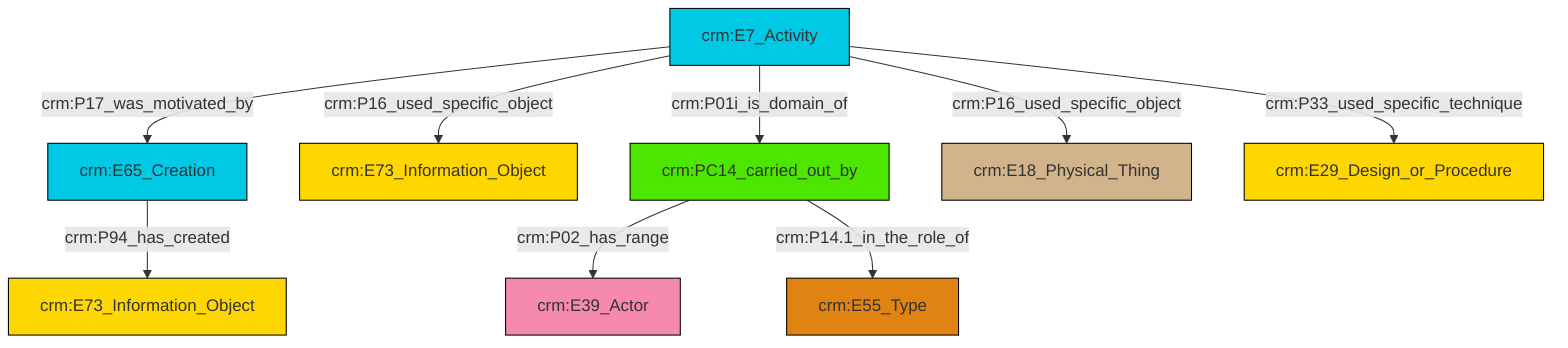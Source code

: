 graph TD
classDef Literal fill:#f2f2f2,stroke:#000000;
classDef CRM_Entity fill:#FFFFFF,stroke:#000000;
classDef Temporal_Entity fill:#00C9E6, stroke:#000000;
classDef Type fill:#E18312, stroke:#000000;
classDef Time-Span fill:#2C9C91, stroke:#000000;
classDef Appellation fill:#FFEB7F, stroke:#000000;
classDef Place fill:#008836, stroke:#000000;
classDef Persistent_Item fill:#B266B2, stroke:#000000;
classDef Conceptual_Object fill:#FFD700, stroke:#000000;
classDef Physical_Thing fill:#D2B48C, stroke:#000000;
classDef Actor fill:#f58aad, stroke:#000000;
classDef PC_Classes fill:#4ce600, stroke:#000000;
classDef Multi fill:#cccccc,stroke:#000000;

2["crm:E7_Activity"]:::Temporal_Entity -->|crm:P17_was_motivated_by| 0["crm:E65_Creation"]:::Temporal_Entity
0["crm:E65_Creation"]:::Temporal_Entity -->|crm:P94_has_created| 3["crm:E73_Information_Object"]:::Conceptual_Object
2["crm:E7_Activity"]:::Temporal_Entity -->|crm:P16_used_specific_object| 4["crm:E73_Information_Object"]:::Conceptual_Object
2["crm:E7_Activity"]:::Temporal_Entity -->|crm:P01i_is_domain_of| 6["crm:PC14_carried_out_by"]:::PC_Classes
2["crm:E7_Activity"]:::Temporal_Entity -->|crm:P16_used_specific_object| 9["crm:E18_Physical_Thing"]:::Physical_Thing
2["crm:E7_Activity"]:::Temporal_Entity -->|crm:P33_used_specific_technique| 11["crm:E29_Design_or_Procedure"]:::Conceptual_Object
6["crm:PC14_carried_out_by"]:::PC_Classes -->|crm:P02_has_range| 12["crm:E39_Actor"]:::Actor
6["crm:PC14_carried_out_by"]:::PC_Classes -->|crm:P14.1_in_the_role_of| 7["crm:E55_Type"]:::Type